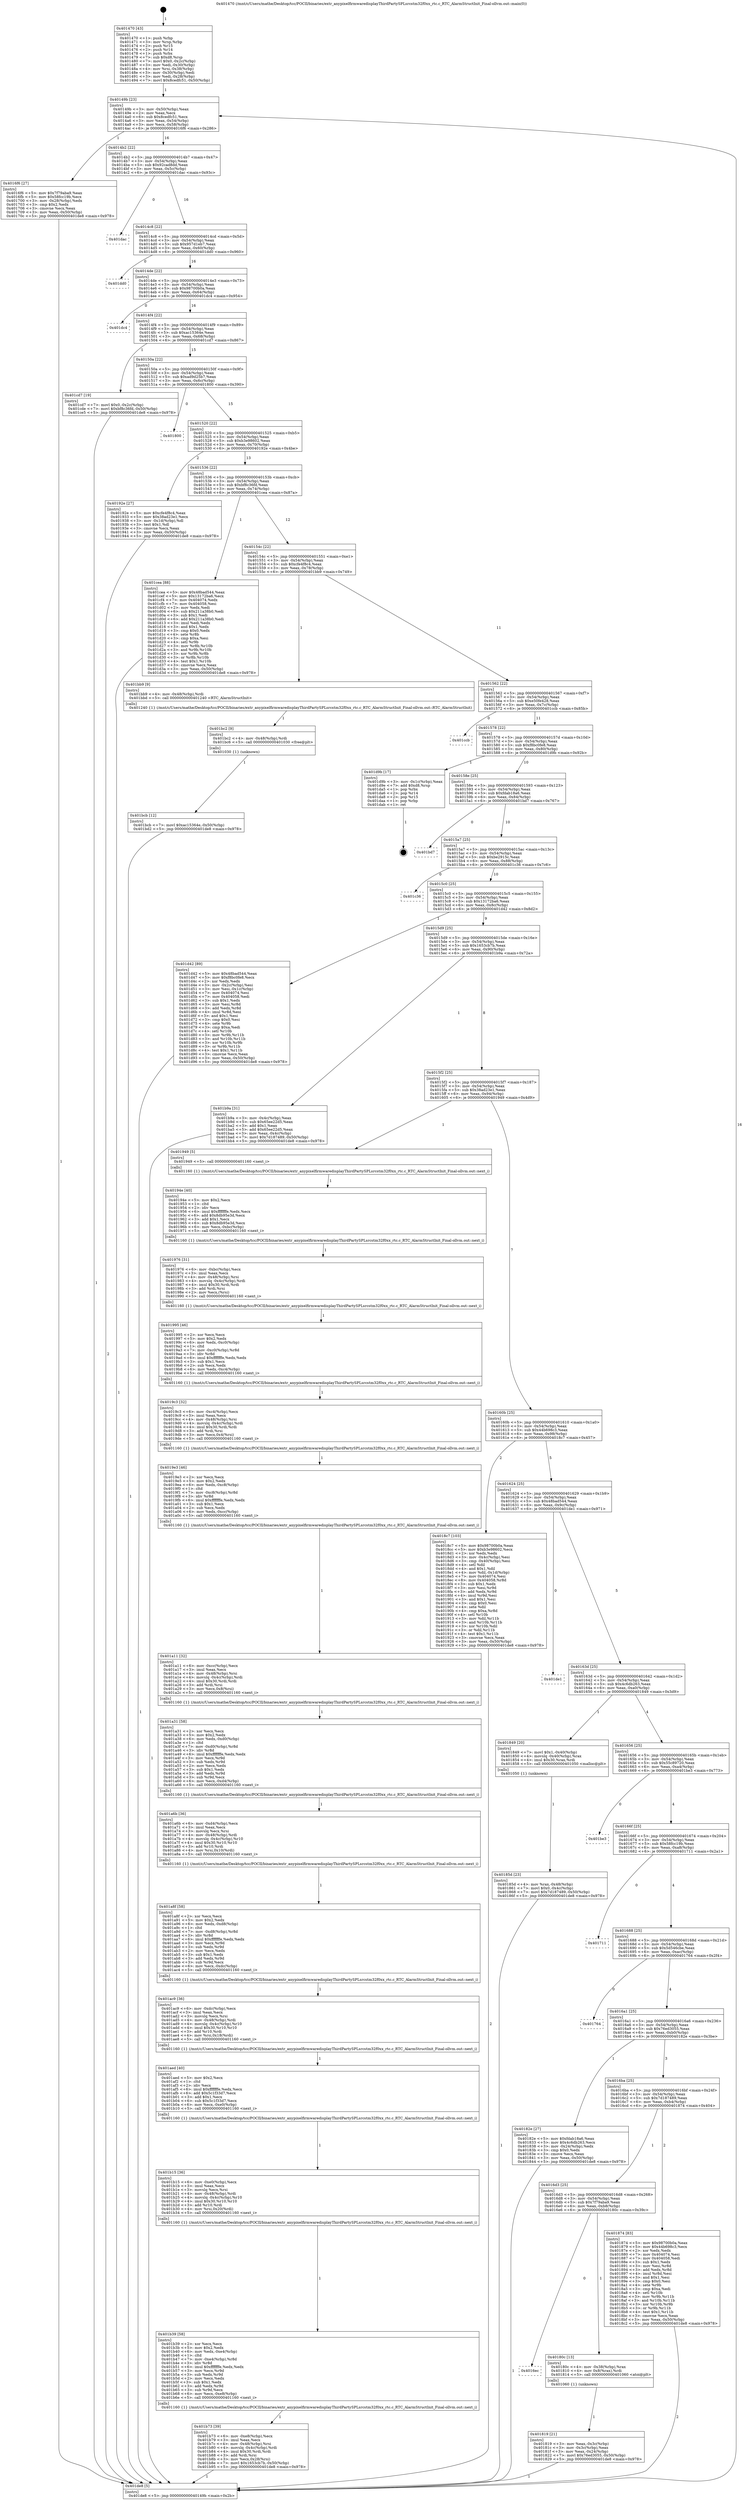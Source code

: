 digraph "0x401470" {
  label = "0x401470 (/mnt/c/Users/mathe/Desktop/tcc/POCII/binaries/extr_anypixelfirmwaredisplayThirdPartySPLsrcstm32f0xx_rtc.c_RTC_AlarmStructInit_Final-ollvm.out::main(0))"
  labelloc = "t"
  node[shape=record]

  Entry [label="",width=0.3,height=0.3,shape=circle,fillcolor=black,style=filled]
  "0x40149b" [label="{
     0x40149b [23]\l
     | [instrs]\l
     &nbsp;&nbsp;0x40149b \<+3\>: mov -0x50(%rbp),%eax\l
     &nbsp;&nbsp;0x40149e \<+2\>: mov %eax,%ecx\l
     &nbsp;&nbsp;0x4014a0 \<+6\>: sub $0x8cedfc51,%ecx\l
     &nbsp;&nbsp;0x4014a6 \<+3\>: mov %eax,-0x54(%rbp)\l
     &nbsp;&nbsp;0x4014a9 \<+3\>: mov %ecx,-0x58(%rbp)\l
     &nbsp;&nbsp;0x4014ac \<+6\>: je 00000000004016f6 \<main+0x286\>\l
  }"]
  "0x4016f6" [label="{
     0x4016f6 [27]\l
     | [instrs]\l
     &nbsp;&nbsp;0x4016f6 \<+5\>: mov $0x7f79aba9,%eax\l
     &nbsp;&nbsp;0x4016fb \<+5\>: mov $0x58fcc19b,%ecx\l
     &nbsp;&nbsp;0x401700 \<+3\>: mov -0x28(%rbp),%edx\l
     &nbsp;&nbsp;0x401703 \<+3\>: cmp $0x2,%edx\l
     &nbsp;&nbsp;0x401706 \<+3\>: cmovne %ecx,%eax\l
     &nbsp;&nbsp;0x401709 \<+3\>: mov %eax,-0x50(%rbp)\l
     &nbsp;&nbsp;0x40170c \<+5\>: jmp 0000000000401de8 \<main+0x978\>\l
  }"]
  "0x4014b2" [label="{
     0x4014b2 [22]\l
     | [instrs]\l
     &nbsp;&nbsp;0x4014b2 \<+5\>: jmp 00000000004014b7 \<main+0x47\>\l
     &nbsp;&nbsp;0x4014b7 \<+3\>: mov -0x54(%rbp),%eax\l
     &nbsp;&nbsp;0x4014ba \<+5\>: sub $0x92cad8dd,%eax\l
     &nbsp;&nbsp;0x4014bf \<+3\>: mov %eax,-0x5c(%rbp)\l
     &nbsp;&nbsp;0x4014c2 \<+6\>: je 0000000000401dac \<main+0x93c\>\l
  }"]
  "0x401de8" [label="{
     0x401de8 [5]\l
     | [instrs]\l
     &nbsp;&nbsp;0x401de8 \<+5\>: jmp 000000000040149b \<main+0x2b\>\l
  }"]
  "0x401470" [label="{
     0x401470 [43]\l
     | [instrs]\l
     &nbsp;&nbsp;0x401470 \<+1\>: push %rbp\l
     &nbsp;&nbsp;0x401471 \<+3\>: mov %rsp,%rbp\l
     &nbsp;&nbsp;0x401474 \<+2\>: push %r15\l
     &nbsp;&nbsp;0x401476 \<+2\>: push %r14\l
     &nbsp;&nbsp;0x401478 \<+1\>: push %rbx\l
     &nbsp;&nbsp;0x401479 \<+7\>: sub $0xd8,%rsp\l
     &nbsp;&nbsp;0x401480 \<+7\>: movl $0x0,-0x2c(%rbp)\l
     &nbsp;&nbsp;0x401487 \<+3\>: mov %edi,-0x30(%rbp)\l
     &nbsp;&nbsp;0x40148a \<+4\>: mov %rsi,-0x38(%rbp)\l
     &nbsp;&nbsp;0x40148e \<+3\>: mov -0x30(%rbp),%edi\l
     &nbsp;&nbsp;0x401491 \<+3\>: mov %edi,-0x28(%rbp)\l
     &nbsp;&nbsp;0x401494 \<+7\>: movl $0x8cedfc51,-0x50(%rbp)\l
  }"]
  Exit [label="",width=0.3,height=0.3,shape=circle,fillcolor=black,style=filled,peripheries=2]
  "0x401dac" [label="{
     0x401dac\l
  }", style=dashed]
  "0x4014c8" [label="{
     0x4014c8 [22]\l
     | [instrs]\l
     &nbsp;&nbsp;0x4014c8 \<+5\>: jmp 00000000004014cd \<main+0x5d\>\l
     &nbsp;&nbsp;0x4014cd \<+3\>: mov -0x54(%rbp),%eax\l
     &nbsp;&nbsp;0x4014d0 \<+5\>: sub $0x957d1eb7,%eax\l
     &nbsp;&nbsp;0x4014d5 \<+3\>: mov %eax,-0x60(%rbp)\l
     &nbsp;&nbsp;0x4014d8 \<+6\>: je 0000000000401dd0 \<main+0x960\>\l
  }"]
  "0x401bcb" [label="{
     0x401bcb [12]\l
     | [instrs]\l
     &nbsp;&nbsp;0x401bcb \<+7\>: movl $0xac15364e,-0x50(%rbp)\l
     &nbsp;&nbsp;0x401bd2 \<+5\>: jmp 0000000000401de8 \<main+0x978\>\l
  }"]
  "0x401dd0" [label="{
     0x401dd0\l
  }", style=dashed]
  "0x4014de" [label="{
     0x4014de [22]\l
     | [instrs]\l
     &nbsp;&nbsp;0x4014de \<+5\>: jmp 00000000004014e3 \<main+0x73\>\l
     &nbsp;&nbsp;0x4014e3 \<+3\>: mov -0x54(%rbp),%eax\l
     &nbsp;&nbsp;0x4014e6 \<+5\>: sub $0x98700b0a,%eax\l
     &nbsp;&nbsp;0x4014eb \<+3\>: mov %eax,-0x64(%rbp)\l
     &nbsp;&nbsp;0x4014ee \<+6\>: je 0000000000401dc4 \<main+0x954\>\l
  }"]
  "0x401bc2" [label="{
     0x401bc2 [9]\l
     | [instrs]\l
     &nbsp;&nbsp;0x401bc2 \<+4\>: mov -0x48(%rbp),%rdi\l
     &nbsp;&nbsp;0x401bc6 \<+5\>: call 0000000000401030 \<free@plt\>\l
     | [calls]\l
     &nbsp;&nbsp;0x401030 \{1\} (unknown)\l
  }"]
  "0x401dc4" [label="{
     0x401dc4\l
  }", style=dashed]
  "0x4014f4" [label="{
     0x4014f4 [22]\l
     | [instrs]\l
     &nbsp;&nbsp;0x4014f4 \<+5\>: jmp 00000000004014f9 \<main+0x89\>\l
     &nbsp;&nbsp;0x4014f9 \<+3\>: mov -0x54(%rbp),%eax\l
     &nbsp;&nbsp;0x4014fc \<+5\>: sub $0xac15364e,%eax\l
     &nbsp;&nbsp;0x401501 \<+3\>: mov %eax,-0x68(%rbp)\l
     &nbsp;&nbsp;0x401504 \<+6\>: je 0000000000401cd7 \<main+0x867\>\l
  }"]
  "0x401b73" [label="{
     0x401b73 [39]\l
     | [instrs]\l
     &nbsp;&nbsp;0x401b73 \<+6\>: mov -0xe8(%rbp),%ecx\l
     &nbsp;&nbsp;0x401b79 \<+3\>: imul %eax,%ecx\l
     &nbsp;&nbsp;0x401b7c \<+4\>: mov -0x48(%rbp),%rsi\l
     &nbsp;&nbsp;0x401b80 \<+4\>: movslq -0x4c(%rbp),%rdi\l
     &nbsp;&nbsp;0x401b84 \<+4\>: imul $0x30,%rdi,%rdi\l
     &nbsp;&nbsp;0x401b88 \<+3\>: add %rdi,%rsi\l
     &nbsp;&nbsp;0x401b8b \<+3\>: mov %ecx,0x28(%rsi)\l
     &nbsp;&nbsp;0x401b8e \<+7\>: movl $0x1653cb7b,-0x50(%rbp)\l
     &nbsp;&nbsp;0x401b95 \<+5\>: jmp 0000000000401de8 \<main+0x978\>\l
  }"]
  "0x401cd7" [label="{
     0x401cd7 [19]\l
     | [instrs]\l
     &nbsp;&nbsp;0x401cd7 \<+7\>: movl $0x0,-0x2c(%rbp)\l
     &nbsp;&nbsp;0x401cde \<+7\>: movl $0xbf8c36fd,-0x50(%rbp)\l
     &nbsp;&nbsp;0x401ce5 \<+5\>: jmp 0000000000401de8 \<main+0x978\>\l
  }"]
  "0x40150a" [label="{
     0x40150a [22]\l
     | [instrs]\l
     &nbsp;&nbsp;0x40150a \<+5\>: jmp 000000000040150f \<main+0x9f\>\l
     &nbsp;&nbsp;0x40150f \<+3\>: mov -0x54(%rbp),%eax\l
     &nbsp;&nbsp;0x401512 \<+5\>: sub $0xad9d25b7,%eax\l
     &nbsp;&nbsp;0x401517 \<+3\>: mov %eax,-0x6c(%rbp)\l
     &nbsp;&nbsp;0x40151a \<+6\>: je 0000000000401800 \<main+0x390\>\l
  }"]
  "0x401b39" [label="{
     0x401b39 [58]\l
     | [instrs]\l
     &nbsp;&nbsp;0x401b39 \<+2\>: xor %ecx,%ecx\l
     &nbsp;&nbsp;0x401b3b \<+5\>: mov $0x2,%edx\l
     &nbsp;&nbsp;0x401b40 \<+6\>: mov %edx,-0xe4(%rbp)\l
     &nbsp;&nbsp;0x401b46 \<+1\>: cltd\l
     &nbsp;&nbsp;0x401b47 \<+7\>: mov -0xe4(%rbp),%r8d\l
     &nbsp;&nbsp;0x401b4e \<+3\>: idiv %r8d\l
     &nbsp;&nbsp;0x401b51 \<+6\>: imul $0xfffffffe,%edx,%edx\l
     &nbsp;&nbsp;0x401b57 \<+3\>: mov %ecx,%r9d\l
     &nbsp;&nbsp;0x401b5a \<+3\>: sub %edx,%r9d\l
     &nbsp;&nbsp;0x401b5d \<+2\>: mov %ecx,%edx\l
     &nbsp;&nbsp;0x401b5f \<+3\>: sub $0x1,%edx\l
     &nbsp;&nbsp;0x401b62 \<+3\>: add %edx,%r9d\l
     &nbsp;&nbsp;0x401b65 \<+3\>: sub %r9d,%ecx\l
     &nbsp;&nbsp;0x401b68 \<+6\>: mov %ecx,-0xe8(%rbp)\l
     &nbsp;&nbsp;0x401b6e \<+5\>: call 0000000000401160 \<next_i\>\l
     | [calls]\l
     &nbsp;&nbsp;0x401160 \{1\} (/mnt/c/Users/mathe/Desktop/tcc/POCII/binaries/extr_anypixelfirmwaredisplayThirdPartySPLsrcstm32f0xx_rtc.c_RTC_AlarmStructInit_Final-ollvm.out::next_i)\l
  }"]
  "0x401800" [label="{
     0x401800\l
  }", style=dashed]
  "0x401520" [label="{
     0x401520 [22]\l
     | [instrs]\l
     &nbsp;&nbsp;0x401520 \<+5\>: jmp 0000000000401525 \<main+0xb5\>\l
     &nbsp;&nbsp;0x401525 \<+3\>: mov -0x54(%rbp),%eax\l
     &nbsp;&nbsp;0x401528 \<+5\>: sub $0xb3e98602,%eax\l
     &nbsp;&nbsp;0x40152d \<+3\>: mov %eax,-0x70(%rbp)\l
     &nbsp;&nbsp;0x401530 \<+6\>: je 000000000040192e \<main+0x4be\>\l
  }"]
  "0x401b15" [label="{
     0x401b15 [36]\l
     | [instrs]\l
     &nbsp;&nbsp;0x401b15 \<+6\>: mov -0xe0(%rbp),%ecx\l
     &nbsp;&nbsp;0x401b1b \<+3\>: imul %eax,%ecx\l
     &nbsp;&nbsp;0x401b1e \<+3\>: movslq %ecx,%rsi\l
     &nbsp;&nbsp;0x401b21 \<+4\>: mov -0x48(%rbp),%rdi\l
     &nbsp;&nbsp;0x401b25 \<+4\>: movslq -0x4c(%rbp),%r10\l
     &nbsp;&nbsp;0x401b29 \<+4\>: imul $0x30,%r10,%r10\l
     &nbsp;&nbsp;0x401b2d \<+3\>: add %r10,%rdi\l
     &nbsp;&nbsp;0x401b30 \<+4\>: mov %rsi,0x20(%rdi)\l
     &nbsp;&nbsp;0x401b34 \<+5\>: call 0000000000401160 \<next_i\>\l
     | [calls]\l
     &nbsp;&nbsp;0x401160 \{1\} (/mnt/c/Users/mathe/Desktop/tcc/POCII/binaries/extr_anypixelfirmwaredisplayThirdPartySPLsrcstm32f0xx_rtc.c_RTC_AlarmStructInit_Final-ollvm.out::next_i)\l
  }"]
  "0x40192e" [label="{
     0x40192e [27]\l
     | [instrs]\l
     &nbsp;&nbsp;0x40192e \<+5\>: mov $0xcfe4f8c4,%eax\l
     &nbsp;&nbsp;0x401933 \<+5\>: mov $0x38ad23e1,%ecx\l
     &nbsp;&nbsp;0x401938 \<+3\>: mov -0x1d(%rbp),%dl\l
     &nbsp;&nbsp;0x40193b \<+3\>: test $0x1,%dl\l
     &nbsp;&nbsp;0x40193e \<+3\>: cmovne %ecx,%eax\l
     &nbsp;&nbsp;0x401941 \<+3\>: mov %eax,-0x50(%rbp)\l
     &nbsp;&nbsp;0x401944 \<+5\>: jmp 0000000000401de8 \<main+0x978\>\l
  }"]
  "0x401536" [label="{
     0x401536 [22]\l
     | [instrs]\l
     &nbsp;&nbsp;0x401536 \<+5\>: jmp 000000000040153b \<main+0xcb\>\l
     &nbsp;&nbsp;0x40153b \<+3\>: mov -0x54(%rbp),%eax\l
     &nbsp;&nbsp;0x40153e \<+5\>: sub $0xbf8c36fd,%eax\l
     &nbsp;&nbsp;0x401543 \<+3\>: mov %eax,-0x74(%rbp)\l
     &nbsp;&nbsp;0x401546 \<+6\>: je 0000000000401cea \<main+0x87a\>\l
  }"]
  "0x401aed" [label="{
     0x401aed [40]\l
     | [instrs]\l
     &nbsp;&nbsp;0x401aed \<+5\>: mov $0x2,%ecx\l
     &nbsp;&nbsp;0x401af2 \<+1\>: cltd\l
     &nbsp;&nbsp;0x401af3 \<+2\>: idiv %ecx\l
     &nbsp;&nbsp;0x401af5 \<+6\>: imul $0xfffffffe,%edx,%ecx\l
     &nbsp;&nbsp;0x401afb \<+6\>: add $0x5c1f33d7,%ecx\l
     &nbsp;&nbsp;0x401b01 \<+3\>: add $0x1,%ecx\l
     &nbsp;&nbsp;0x401b04 \<+6\>: sub $0x5c1f33d7,%ecx\l
     &nbsp;&nbsp;0x401b0a \<+6\>: mov %ecx,-0xe0(%rbp)\l
     &nbsp;&nbsp;0x401b10 \<+5\>: call 0000000000401160 \<next_i\>\l
     | [calls]\l
     &nbsp;&nbsp;0x401160 \{1\} (/mnt/c/Users/mathe/Desktop/tcc/POCII/binaries/extr_anypixelfirmwaredisplayThirdPartySPLsrcstm32f0xx_rtc.c_RTC_AlarmStructInit_Final-ollvm.out::next_i)\l
  }"]
  "0x401cea" [label="{
     0x401cea [88]\l
     | [instrs]\l
     &nbsp;&nbsp;0x401cea \<+5\>: mov $0x48bad544,%eax\l
     &nbsp;&nbsp;0x401cef \<+5\>: mov $0x13172ba6,%ecx\l
     &nbsp;&nbsp;0x401cf4 \<+7\>: mov 0x404074,%edx\l
     &nbsp;&nbsp;0x401cfb \<+7\>: mov 0x404058,%esi\l
     &nbsp;&nbsp;0x401d02 \<+2\>: mov %edx,%edi\l
     &nbsp;&nbsp;0x401d04 \<+6\>: sub $0x211a38b0,%edi\l
     &nbsp;&nbsp;0x401d0a \<+3\>: sub $0x1,%edi\l
     &nbsp;&nbsp;0x401d0d \<+6\>: add $0x211a38b0,%edi\l
     &nbsp;&nbsp;0x401d13 \<+3\>: imul %edi,%edx\l
     &nbsp;&nbsp;0x401d16 \<+3\>: and $0x1,%edx\l
     &nbsp;&nbsp;0x401d19 \<+3\>: cmp $0x0,%edx\l
     &nbsp;&nbsp;0x401d1c \<+4\>: sete %r8b\l
     &nbsp;&nbsp;0x401d20 \<+3\>: cmp $0xa,%esi\l
     &nbsp;&nbsp;0x401d23 \<+4\>: setl %r9b\l
     &nbsp;&nbsp;0x401d27 \<+3\>: mov %r8b,%r10b\l
     &nbsp;&nbsp;0x401d2a \<+3\>: and %r9b,%r10b\l
     &nbsp;&nbsp;0x401d2d \<+3\>: xor %r9b,%r8b\l
     &nbsp;&nbsp;0x401d30 \<+3\>: or %r8b,%r10b\l
     &nbsp;&nbsp;0x401d33 \<+4\>: test $0x1,%r10b\l
     &nbsp;&nbsp;0x401d37 \<+3\>: cmovne %ecx,%eax\l
     &nbsp;&nbsp;0x401d3a \<+3\>: mov %eax,-0x50(%rbp)\l
     &nbsp;&nbsp;0x401d3d \<+5\>: jmp 0000000000401de8 \<main+0x978\>\l
  }"]
  "0x40154c" [label="{
     0x40154c [22]\l
     | [instrs]\l
     &nbsp;&nbsp;0x40154c \<+5\>: jmp 0000000000401551 \<main+0xe1\>\l
     &nbsp;&nbsp;0x401551 \<+3\>: mov -0x54(%rbp),%eax\l
     &nbsp;&nbsp;0x401554 \<+5\>: sub $0xcfe4f8c4,%eax\l
     &nbsp;&nbsp;0x401559 \<+3\>: mov %eax,-0x78(%rbp)\l
     &nbsp;&nbsp;0x40155c \<+6\>: je 0000000000401bb9 \<main+0x749\>\l
  }"]
  "0x401ac9" [label="{
     0x401ac9 [36]\l
     | [instrs]\l
     &nbsp;&nbsp;0x401ac9 \<+6\>: mov -0xdc(%rbp),%ecx\l
     &nbsp;&nbsp;0x401acf \<+3\>: imul %eax,%ecx\l
     &nbsp;&nbsp;0x401ad2 \<+3\>: movslq %ecx,%rsi\l
     &nbsp;&nbsp;0x401ad5 \<+4\>: mov -0x48(%rbp),%rdi\l
     &nbsp;&nbsp;0x401ad9 \<+4\>: movslq -0x4c(%rbp),%r10\l
     &nbsp;&nbsp;0x401add \<+4\>: imul $0x30,%r10,%r10\l
     &nbsp;&nbsp;0x401ae1 \<+3\>: add %r10,%rdi\l
     &nbsp;&nbsp;0x401ae4 \<+4\>: mov %rsi,0x18(%rdi)\l
     &nbsp;&nbsp;0x401ae8 \<+5\>: call 0000000000401160 \<next_i\>\l
     | [calls]\l
     &nbsp;&nbsp;0x401160 \{1\} (/mnt/c/Users/mathe/Desktop/tcc/POCII/binaries/extr_anypixelfirmwaredisplayThirdPartySPLsrcstm32f0xx_rtc.c_RTC_AlarmStructInit_Final-ollvm.out::next_i)\l
  }"]
  "0x401bb9" [label="{
     0x401bb9 [9]\l
     | [instrs]\l
     &nbsp;&nbsp;0x401bb9 \<+4\>: mov -0x48(%rbp),%rdi\l
     &nbsp;&nbsp;0x401bbd \<+5\>: call 0000000000401240 \<RTC_AlarmStructInit\>\l
     | [calls]\l
     &nbsp;&nbsp;0x401240 \{1\} (/mnt/c/Users/mathe/Desktop/tcc/POCII/binaries/extr_anypixelfirmwaredisplayThirdPartySPLsrcstm32f0xx_rtc.c_RTC_AlarmStructInit_Final-ollvm.out::RTC_AlarmStructInit)\l
  }"]
  "0x401562" [label="{
     0x401562 [22]\l
     | [instrs]\l
     &nbsp;&nbsp;0x401562 \<+5\>: jmp 0000000000401567 \<main+0xf7\>\l
     &nbsp;&nbsp;0x401567 \<+3\>: mov -0x54(%rbp),%eax\l
     &nbsp;&nbsp;0x40156a \<+5\>: sub $0xe50fe428,%eax\l
     &nbsp;&nbsp;0x40156f \<+3\>: mov %eax,-0x7c(%rbp)\l
     &nbsp;&nbsp;0x401572 \<+6\>: je 0000000000401ccb \<main+0x85b\>\l
  }"]
  "0x401a8f" [label="{
     0x401a8f [58]\l
     | [instrs]\l
     &nbsp;&nbsp;0x401a8f \<+2\>: xor %ecx,%ecx\l
     &nbsp;&nbsp;0x401a91 \<+5\>: mov $0x2,%edx\l
     &nbsp;&nbsp;0x401a96 \<+6\>: mov %edx,-0xd8(%rbp)\l
     &nbsp;&nbsp;0x401a9c \<+1\>: cltd\l
     &nbsp;&nbsp;0x401a9d \<+7\>: mov -0xd8(%rbp),%r8d\l
     &nbsp;&nbsp;0x401aa4 \<+3\>: idiv %r8d\l
     &nbsp;&nbsp;0x401aa7 \<+6\>: imul $0xfffffffe,%edx,%edx\l
     &nbsp;&nbsp;0x401aad \<+3\>: mov %ecx,%r9d\l
     &nbsp;&nbsp;0x401ab0 \<+3\>: sub %edx,%r9d\l
     &nbsp;&nbsp;0x401ab3 \<+2\>: mov %ecx,%edx\l
     &nbsp;&nbsp;0x401ab5 \<+3\>: sub $0x1,%edx\l
     &nbsp;&nbsp;0x401ab8 \<+3\>: add %edx,%r9d\l
     &nbsp;&nbsp;0x401abb \<+3\>: sub %r9d,%ecx\l
     &nbsp;&nbsp;0x401abe \<+6\>: mov %ecx,-0xdc(%rbp)\l
     &nbsp;&nbsp;0x401ac4 \<+5\>: call 0000000000401160 \<next_i\>\l
     | [calls]\l
     &nbsp;&nbsp;0x401160 \{1\} (/mnt/c/Users/mathe/Desktop/tcc/POCII/binaries/extr_anypixelfirmwaredisplayThirdPartySPLsrcstm32f0xx_rtc.c_RTC_AlarmStructInit_Final-ollvm.out::next_i)\l
  }"]
  "0x401ccb" [label="{
     0x401ccb\l
  }", style=dashed]
  "0x401578" [label="{
     0x401578 [22]\l
     | [instrs]\l
     &nbsp;&nbsp;0x401578 \<+5\>: jmp 000000000040157d \<main+0x10d\>\l
     &nbsp;&nbsp;0x40157d \<+3\>: mov -0x54(%rbp),%eax\l
     &nbsp;&nbsp;0x401580 \<+5\>: sub $0xf8bc0fe8,%eax\l
     &nbsp;&nbsp;0x401585 \<+3\>: mov %eax,-0x80(%rbp)\l
     &nbsp;&nbsp;0x401588 \<+6\>: je 0000000000401d9b \<main+0x92b\>\l
  }"]
  "0x401a6b" [label="{
     0x401a6b [36]\l
     | [instrs]\l
     &nbsp;&nbsp;0x401a6b \<+6\>: mov -0xd4(%rbp),%ecx\l
     &nbsp;&nbsp;0x401a71 \<+3\>: imul %eax,%ecx\l
     &nbsp;&nbsp;0x401a74 \<+3\>: movslq %ecx,%rsi\l
     &nbsp;&nbsp;0x401a77 \<+4\>: mov -0x48(%rbp),%rdi\l
     &nbsp;&nbsp;0x401a7b \<+4\>: movslq -0x4c(%rbp),%r10\l
     &nbsp;&nbsp;0x401a7f \<+4\>: imul $0x30,%r10,%r10\l
     &nbsp;&nbsp;0x401a83 \<+3\>: add %r10,%rdi\l
     &nbsp;&nbsp;0x401a86 \<+4\>: mov %rsi,0x10(%rdi)\l
     &nbsp;&nbsp;0x401a8a \<+5\>: call 0000000000401160 \<next_i\>\l
     | [calls]\l
     &nbsp;&nbsp;0x401160 \{1\} (/mnt/c/Users/mathe/Desktop/tcc/POCII/binaries/extr_anypixelfirmwaredisplayThirdPartySPLsrcstm32f0xx_rtc.c_RTC_AlarmStructInit_Final-ollvm.out::next_i)\l
  }"]
  "0x401d9b" [label="{
     0x401d9b [17]\l
     | [instrs]\l
     &nbsp;&nbsp;0x401d9b \<+3\>: mov -0x1c(%rbp),%eax\l
     &nbsp;&nbsp;0x401d9e \<+7\>: add $0xd8,%rsp\l
     &nbsp;&nbsp;0x401da5 \<+1\>: pop %rbx\l
     &nbsp;&nbsp;0x401da6 \<+2\>: pop %r14\l
     &nbsp;&nbsp;0x401da8 \<+2\>: pop %r15\l
     &nbsp;&nbsp;0x401daa \<+1\>: pop %rbp\l
     &nbsp;&nbsp;0x401dab \<+1\>: ret\l
  }"]
  "0x40158e" [label="{
     0x40158e [25]\l
     | [instrs]\l
     &nbsp;&nbsp;0x40158e \<+5\>: jmp 0000000000401593 \<main+0x123\>\l
     &nbsp;&nbsp;0x401593 \<+3\>: mov -0x54(%rbp),%eax\l
     &nbsp;&nbsp;0x401596 \<+5\>: sub $0xfdab18a6,%eax\l
     &nbsp;&nbsp;0x40159b \<+6\>: mov %eax,-0x84(%rbp)\l
     &nbsp;&nbsp;0x4015a1 \<+6\>: je 0000000000401bd7 \<main+0x767\>\l
  }"]
  "0x401a31" [label="{
     0x401a31 [58]\l
     | [instrs]\l
     &nbsp;&nbsp;0x401a31 \<+2\>: xor %ecx,%ecx\l
     &nbsp;&nbsp;0x401a33 \<+5\>: mov $0x2,%edx\l
     &nbsp;&nbsp;0x401a38 \<+6\>: mov %edx,-0xd0(%rbp)\l
     &nbsp;&nbsp;0x401a3e \<+1\>: cltd\l
     &nbsp;&nbsp;0x401a3f \<+7\>: mov -0xd0(%rbp),%r8d\l
     &nbsp;&nbsp;0x401a46 \<+3\>: idiv %r8d\l
     &nbsp;&nbsp;0x401a49 \<+6\>: imul $0xfffffffe,%edx,%edx\l
     &nbsp;&nbsp;0x401a4f \<+3\>: mov %ecx,%r9d\l
     &nbsp;&nbsp;0x401a52 \<+3\>: sub %edx,%r9d\l
     &nbsp;&nbsp;0x401a55 \<+2\>: mov %ecx,%edx\l
     &nbsp;&nbsp;0x401a57 \<+3\>: sub $0x1,%edx\l
     &nbsp;&nbsp;0x401a5a \<+3\>: add %edx,%r9d\l
     &nbsp;&nbsp;0x401a5d \<+3\>: sub %r9d,%ecx\l
     &nbsp;&nbsp;0x401a60 \<+6\>: mov %ecx,-0xd4(%rbp)\l
     &nbsp;&nbsp;0x401a66 \<+5\>: call 0000000000401160 \<next_i\>\l
     | [calls]\l
     &nbsp;&nbsp;0x401160 \{1\} (/mnt/c/Users/mathe/Desktop/tcc/POCII/binaries/extr_anypixelfirmwaredisplayThirdPartySPLsrcstm32f0xx_rtc.c_RTC_AlarmStructInit_Final-ollvm.out::next_i)\l
  }"]
  "0x401bd7" [label="{
     0x401bd7\l
  }", style=dashed]
  "0x4015a7" [label="{
     0x4015a7 [25]\l
     | [instrs]\l
     &nbsp;&nbsp;0x4015a7 \<+5\>: jmp 00000000004015ac \<main+0x13c\>\l
     &nbsp;&nbsp;0x4015ac \<+3\>: mov -0x54(%rbp),%eax\l
     &nbsp;&nbsp;0x4015af \<+5\>: sub $0xbe2915c,%eax\l
     &nbsp;&nbsp;0x4015b4 \<+6\>: mov %eax,-0x88(%rbp)\l
     &nbsp;&nbsp;0x4015ba \<+6\>: je 0000000000401c36 \<main+0x7c6\>\l
  }"]
  "0x401a11" [label="{
     0x401a11 [32]\l
     | [instrs]\l
     &nbsp;&nbsp;0x401a11 \<+6\>: mov -0xcc(%rbp),%ecx\l
     &nbsp;&nbsp;0x401a17 \<+3\>: imul %eax,%ecx\l
     &nbsp;&nbsp;0x401a1a \<+4\>: mov -0x48(%rbp),%rsi\l
     &nbsp;&nbsp;0x401a1e \<+4\>: movslq -0x4c(%rbp),%rdi\l
     &nbsp;&nbsp;0x401a22 \<+4\>: imul $0x30,%rdi,%rdi\l
     &nbsp;&nbsp;0x401a26 \<+3\>: add %rdi,%rsi\l
     &nbsp;&nbsp;0x401a29 \<+3\>: mov %ecx,0x8(%rsi)\l
     &nbsp;&nbsp;0x401a2c \<+5\>: call 0000000000401160 \<next_i\>\l
     | [calls]\l
     &nbsp;&nbsp;0x401160 \{1\} (/mnt/c/Users/mathe/Desktop/tcc/POCII/binaries/extr_anypixelfirmwaredisplayThirdPartySPLsrcstm32f0xx_rtc.c_RTC_AlarmStructInit_Final-ollvm.out::next_i)\l
  }"]
  "0x401c36" [label="{
     0x401c36\l
  }", style=dashed]
  "0x4015c0" [label="{
     0x4015c0 [25]\l
     | [instrs]\l
     &nbsp;&nbsp;0x4015c0 \<+5\>: jmp 00000000004015c5 \<main+0x155\>\l
     &nbsp;&nbsp;0x4015c5 \<+3\>: mov -0x54(%rbp),%eax\l
     &nbsp;&nbsp;0x4015c8 \<+5\>: sub $0x13172ba6,%eax\l
     &nbsp;&nbsp;0x4015cd \<+6\>: mov %eax,-0x8c(%rbp)\l
     &nbsp;&nbsp;0x4015d3 \<+6\>: je 0000000000401d42 \<main+0x8d2\>\l
  }"]
  "0x4019e3" [label="{
     0x4019e3 [46]\l
     | [instrs]\l
     &nbsp;&nbsp;0x4019e3 \<+2\>: xor %ecx,%ecx\l
     &nbsp;&nbsp;0x4019e5 \<+5\>: mov $0x2,%edx\l
     &nbsp;&nbsp;0x4019ea \<+6\>: mov %edx,-0xc8(%rbp)\l
     &nbsp;&nbsp;0x4019f0 \<+1\>: cltd\l
     &nbsp;&nbsp;0x4019f1 \<+7\>: mov -0xc8(%rbp),%r8d\l
     &nbsp;&nbsp;0x4019f8 \<+3\>: idiv %r8d\l
     &nbsp;&nbsp;0x4019fb \<+6\>: imul $0xfffffffe,%edx,%edx\l
     &nbsp;&nbsp;0x401a01 \<+3\>: sub $0x1,%ecx\l
     &nbsp;&nbsp;0x401a04 \<+2\>: sub %ecx,%edx\l
     &nbsp;&nbsp;0x401a06 \<+6\>: mov %edx,-0xcc(%rbp)\l
     &nbsp;&nbsp;0x401a0c \<+5\>: call 0000000000401160 \<next_i\>\l
     | [calls]\l
     &nbsp;&nbsp;0x401160 \{1\} (/mnt/c/Users/mathe/Desktop/tcc/POCII/binaries/extr_anypixelfirmwaredisplayThirdPartySPLsrcstm32f0xx_rtc.c_RTC_AlarmStructInit_Final-ollvm.out::next_i)\l
  }"]
  "0x401d42" [label="{
     0x401d42 [89]\l
     | [instrs]\l
     &nbsp;&nbsp;0x401d42 \<+5\>: mov $0x48bad544,%eax\l
     &nbsp;&nbsp;0x401d47 \<+5\>: mov $0xf8bc0fe8,%ecx\l
     &nbsp;&nbsp;0x401d4c \<+2\>: xor %edx,%edx\l
     &nbsp;&nbsp;0x401d4e \<+3\>: mov -0x2c(%rbp),%esi\l
     &nbsp;&nbsp;0x401d51 \<+3\>: mov %esi,-0x1c(%rbp)\l
     &nbsp;&nbsp;0x401d54 \<+7\>: mov 0x404074,%esi\l
     &nbsp;&nbsp;0x401d5b \<+7\>: mov 0x404058,%edi\l
     &nbsp;&nbsp;0x401d62 \<+3\>: sub $0x1,%edx\l
     &nbsp;&nbsp;0x401d65 \<+3\>: mov %esi,%r8d\l
     &nbsp;&nbsp;0x401d68 \<+3\>: add %edx,%r8d\l
     &nbsp;&nbsp;0x401d6b \<+4\>: imul %r8d,%esi\l
     &nbsp;&nbsp;0x401d6f \<+3\>: and $0x1,%esi\l
     &nbsp;&nbsp;0x401d72 \<+3\>: cmp $0x0,%esi\l
     &nbsp;&nbsp;0x401d75 \<+4\>: sete %r9b\l
     &nbsp;&nbsp;0x401d79 \<+3\>: cmp $0xa,%edi\l
     &nbsp;&nbsp;0x401d7c \<+4\>: setl %r10b\l
     &nbsp;&nbsp;0x401d80 \<+3\>: mov %r9b,%r11b\l
     &nbsp;&nbsp;0x401d83 \<+3\>: and %r10b,%r11b\l
     &nbsp;&nbsp;0x401d86 \<+3\>: xor %r10b,%r9b\l
     &nbsp;&nbsp;0x401d89 \<+3\>: or %r9b,%r11b\l
     &nbsp;&nbsp;0x401d8c \<+4\>: test $0x1,%r11b\l
     &nbsp;&nbsp;0x401d90 \<+3\>: cmovne %ecx,%eax\l
     &nbsp;&nbsp;0x401d93 \<+3\>: mov %eax,-0x50(%rbp)\l
     &nbsp;&nbsp;0x401d96 \<+5\>: jmp 0000000000401de8 \<main+0x978\>\l
  }"]
  "0x4015d9" [label="{
     0x4015d9 [25]\l
     | [instrs]\l
     &nbsp;&nbsp;0x4015d9 \<+5\>: jmp 00000000004015de \<main+0x16e\>\l
     &nbsp;&nbsp;0x4015de \<+3\>: mov -0x54(%rbp),%eax\l
     &nbsp;&nbsp;0x4015e1 \<+5\>: sub $0x1653cb7b,%eax\l
     &nbsp;&nbsp;0x4015e6 \<+6\>: mov %eax,-0x90(%rbp)\l
     &nbsp;&nbsp;0x4015ec \<+6\>: je 0000000000401b9a \<main+0x72a\>\l
  }"]
  "0x4019c3" [label="{
     0x4019c3 [32]\l
     | [instrs]\l
     &nbsp;&nbsp;0x4019c3 \<+6\>: mov -0xc4(%rbp),%ecx\l
     &nbsp;&nbsp;0x4019c9 \<+3\>: imul %eax,%ecx\l
     &nbsp;&nbsp;0x4019cc \<+4\>: mov -0x48(%rbp),%rsi\l
     &nbsp;&nbsp;0x4019d0 \<+4\>: movslq -0x4c(%rbp),%rdi\l
     &nbsp;&nbsp;0x4019d4 \<+4\>: imul $0x30,%rdi,%rdi\l
     &nbsp;&nbsp;0x4019d8 \<+3\>: add %rdi,%rsi\l
     &nbsp;&nbsp;0x4019db \<+3\>: mov %ecx,0x4(%rsi)\l
     &nbsp;&nbsp;0x4019de \<+5\>: call 0000000000401160 \<next_i\>\l
     | [calls]\l
     &nbsp;&nbsp;0x401160 \{1\} (/mnt/c/Users/mathe/Desktop/tcc/POCII/binaries/extr_anypixelfirmwaredisplayThirdPartySPLsrcstm32f0xx_rtc.c_RTC_AlarmStructInit_Final-ollvm.out::next_i)\l
  }"]
  "0x401b9a" [label="{
     0x401b9a [31]\l
     | [instrs]\l
     &nbsp;&nbsp;0x401b9a \<+3\>: mov -0x4c(%rbp),%eax\l
     &nbsp;&nbsp;0x401b9d \<+5\>: sub $0x65ee22d5,%eax\l
     &nbsp;&nbsp;0x401ba2 \<+3\>: add $0x1,%eax\l
     &nbsp;&nbsp;0x401ba5 \<+5\>: add $0x65ee22d5,%eax\l
     &nbsp;&nbsp;0x401baa \<+3\>: mov %eax,-0x4c(%rbp)\l
     &nbsp;&nbsp;0x401bad \<+7\>: movl $0x7d187489,-0x50(%rbp)\l
     &nbsp;&nbsp;0x401bb4 \<+5\>: jmp 0000000000401de8 \<main+0x978\>\l
  }"]
  "0x4015f2" [label="{
     0x4015f2 [25]\l
     | [instrs]\l
     &nbsp;&nbsp;0x4015f2 \<+5\>: jmp 00000000004015f7 \<main+0x187\>\l
     &nbsp;&nbsp;0x4015f7 \<+3\>: mov -0x54(%rbp),%eax\l
     &nbsp;&nbsp;0x4015fa \<+5\>: sub $0x38ad23e1,%eax\l
     &nbsp;&nbsp;0x4015ff \<+6\>: mov %eax,-0x94(%rbp)\l
     &nbsp;&nbsp;0x401605 \<+6\>: je 0000000000401949 \<main+0x4d9\>\l
  }"]
  "0x401995" [label="{
     0x401995 [46]\l
     | [instrs]\l
     &nbsp;&nbsp;0x401995 \<+2\>: xor %ecx,%ecx\l
     &nbsp;&nbsp;0x401997 \<+5\>: mov $0x2,%edx\l
     &nbsp;&nbsp;0x40199c \<+6\>: mov %edx,-0xc0(%rbp)\l
     &nbsp;&nbsp;0x4019a2 \<+1\>: cltd\l
     &nbsp;&nbsp;0x4019a3 \<+7\>: mov -0xc0(%rbp),%r8d\l
     &nbsp;&nbsp;0x4019aa \<+3\>: idiv %r8d\l
     &nbsp;&nbsp;0x4019ad \<+6\>: imul $0xfffffffe,%edx,%edx\l
     &nbsp;&nbsp;0x4019b3 \<+3\>: sub $0x1,%ecx\l
     &nbsp;&nbsp;0x4019b6 \<+2\>: sub %ecx,%edx\l
     &nbsp;&nbsp;0x4019b8 \<+6\>: mov %edx,-0xc4(%rbp)\l
     &nbsp;&nbsp;0x4019be \<+5\>: call 0000000000401160 \<next_i\>\l
     | [calls]\l
     &nbsp;&nbsp;0x401160 \{1\} (/mnt/c/Users/mathe/Desktop/tcc/POCII/binaries/extr_anypixelfirmwaredisplayThirdPartySPLsrcstm32f0xx_rtc.c_RTC_AlarmStructInit_Final-ollvm.out::next_i)\l
  }"]
  "0x401949" [label="{
     0x401949 [5]\l
     | [instrs]\l
     &nbsp;&nbsp;0x401949 \<+5\>: call 0000000000401160 \<next_i\>\l
     | [calls]\l
     &nbsp;&nbsp;0x401160 \{1\} (/mnt/c/Users/mathe/Desktop/tcc/POCII/binaries/extr_anypixelfirmwaredisplayThirdPartySPLsrcstm32f0xx_rtc.c_RTC_AlarmStructInit_Final-ollvm.out::next_i)\l
  }"]
  "0x40160b" [label="{
     0x40160b [25]\l
     | [instrs]\l
     &nbsp;&nbsp;0x40160b \<+5\>: jmp 0000000000401610 \<main+0x1a0\>\l
     &nbsp;&nbsp;0x401610 \<+3\>: mov -0x54(%rbp),%eax\l
     &nbsp;&nbsp;0x401613 \<+5\>: sub $0x44b698c3,%eax\l
     &nbsp;&nbsp;0x401618 \<+6\>: mov %eax,-0x98(%rbp)\l
     &nbsp;&nbsp;0x40161e \<+6\>: je 00000000004018c7 \<main+0x457\>\l
  }"]
  "0x401976" [label="{
     0x401976 [31]\l
     | [instrs]\l
     &nbsp;&nbsp;0x401976 \<+6\>: mov -0xbc(%rbp),%ecx\l
     &nbsp;&nbsp;0x40197c \<+3\>: imul %eax,%ecx\l
     &nbsp;&nbsp;0x40197f \<+4\>: mov -0x48(%rbp),%rsi\l
     &nbsp;&nbsp;0x401983 \<+4\>: movslq -0x4c(%rbp),%rdi\l
     &nbsp;&nbsp;0x401987 \<+4\>: imul $0x30,%rdi,%rdi\l
     &nbsp;&nbsp;0x40198b \<+3\>: add %rdi,%rsi\l
     &nbsp;&nbsp;0x40198e \<+2\>: mov %ecx,(%rsi)\l
     &nbsp;&nbsp;0x401990 \<+5\>: call 0000000000401160 \<next_i\>\l
     | [calls]\l
     &nbsp;&nbsp;0x401160 \{1\} (/mnt/c/Users/mathe/Desktop/tcc/POCII/binaries/extr_anypixelfirmwaredisplayThirdPartySPLsrcstm32f0xx_rtc.c_RTC_AlarmStructInit_Final-ollvm.out::next_i)\l
  }"]
  "0x4018c7" [label="{
     0x4018c7 [103]\l
     | [instrs]\l
     &nbsp;&nbsp;0x4018c7 \<+5\>: mov $0x98700b0a,%eax\l
     &nbsp;&nbsp;0x4018cc \<+5\>: mov $0xb3e98602,%ecx\l
     &nbsp;&nbsp;0x4018d1 \<+2\>: xor %edx,%edx\l
     &nbsp;&nbsp;0x4018d3 \<+3\>: mov -0x4c(%rbp),%esi\l
     &nbsp;&nbsp;0x4018d6 \<+3\>: cmp -0x40(%rbp),%esi\l
     &nbsp;&nbsp;0x4018d9 \<+4\>: setl %dil\l
     &nbsp;&nbsp;0x4018dd \<+4\>: and $0x1,%dil\l
     &nbsp;&nbsp;0x4018e1 \<+4\>: mov %dil,-0x1d(%rbp)\l
     &nbsp;&nbsp;0x4018e5 \<+7\>: mov 0x404074,%esi\l
     &nbsp;&nbsp;0x4018ec \<+8\>: mov 0x404058,%r8d\l
     &nbsp;&nbsp;0x4018f4 \<+3\>: sub $0x1,%edx\l
     &nbsp;&nbsp;0x4018f7 \<+3\>: mov %esi,%r9d\l
     &nbsp;&nbsp;0x4018fa \<+3\>: add %edx,%r9d\l
     &nbsp;&nbsp;0x4018fd \<+4\>: imul %r9d,%esi\l
     &nbsp;&nbsp;0x401901 \<+3\>: and $0x1,%esi\l
     &nbsp;&nbsp;0x401904 \<+3\>: cmp $0x0,%esi\l
     &nbsp;&nbsp;0x401907 \<+4\>: sete %dil\l
     &nbsp;&nbsp;0x40190b \<+4\>: cmp $0xa,%r8d\l
     &nbsp;&nbsp;0x40190f \<+4\>: setl %r10b\l
     &nbsp;&nbsp;0x401913 \<+3\>: mov %dil,%r11b\l
     &nbsp;&nbsp;0x401916 \<+3\>: and %r10b,%r11b\l
     &nbsp;&nbsp;0x401919 \<+3\>: xor %r10b,%dil\l
     &nbsp;&nbsp;0x40191c \<+3\>: or %dil,%r11b\l
     &nbsp;&nbsp;0x40191f \<+4\>: test $0x1,%r11b\l
     &nbsp;&nbsp;0x401923 \<+3\>: cmovne %ecx,%eax\l
     &nbsp;&nbsp;0x401926 \<+3\>: mov %eax,-0x50(%rbp)\l
     &nbsp;&nbsp;0x401929 \<+5\>: jmp 0000000000401de8 \<main+0x978\>\l
  }"]
  "0x401624" [label="{
     0x401624 [25]\l
     | [instrs]\l
     &nbsp;&nbsp;0x401624 \<+5\>: jmp 0000000000401629 \<main+0x1b9\>\l
     &nbsp;&nbsp;0x401629 \<+3\>: mov -0x54(%rbp),%eax\l
     &nbsp;&nbsp;0x40162c \<+5\>: sub $0x48bad544,%eax\l
     &nbsp;&nbsp;0x401631 \<+6\>: mov %eax,-0x9c(%rbp)\l
     &nbsp;&nbsp;0x401637 \<+6\>: je 0000000000401de1 \<main+0x971\>\l
  }"]
  "0x40194e" [label="{
     0x40194e [40]\l
     | [instrs]\l
     &nbsp;&nbsp;0x40194e \<+5\>: mov $0x2,%ecx\l
     &nbsp;&nbsp;0x401953 \<+1\>: cltd\l
     &nbsp;&nbsp;0x401954 \<+2\>: idiv %ecx\l
     &nbsp;&nbsp;0x401956 \<+6\>: imul $0xfffffffe,%edx,%ecx\l
     &nbsp;&nbsp;0x40195c \<+6\>: add $0x8db95e3d,%ecx\l
     &nbsp;&nbsp;0x401962 \<+3\>: add $0x1,%ecx\l
     &nbsp;&nbsp;0x401965 \<+6\>: sub $0x8db95e3d,%ecx\l
     &nbsp;&nbsp;0x40196b \<+6\>: mov %ecx,-0xbc(%rbp)\l
     &nbsp;&nbsp;0x401971 \<+5\>: call 0000000000401160 \<next_i\>\l
     | [calls]\l
     &nbsp;&nbsp;0x401160 \{1\} (/mnt/c/Users/mathe/Desktop/tcc/POCII/binaries/extr_anypixelfirmwaredisplayThirdPartySPLsrcstm32f0xx_rtc.c_RTC_AlarmStructInit_Final-ollvm.out::next_i)\l
  }"]
  "0x401de1" [label="{
     0x401de1\l
  }", style=dashed]
  "0x40163d" [label="{
     0x40163d [25]\l
     | [instrs]\l
     &nbsp;&nbsp;0x40163d \<+5\>: jmp 0000000000401642 \<main+0x1d2\>\l
     &nbsp;&nbsp;0x401642 \<+3\>: mov -0x54(%rbp),%eax\l
     &nbsp;&nbsp;0x401645 \<+5\>: sub $0x4c6db263,%eax\l
     &nbsp;&nbsp;0x40164a \<+6\>: mov %eax,-0xa0(%rbp)\l
     &nbsp;&nbsp;0x401650 \<+6\>: je 0000000000401849 \<main+0x3d9\>\l
  }"]
  "0x40185d" [label="{
     0x40185d [23]\l
     | [instrs]\l
     &nbsp;&nbsp;0x40185d \<+4\>: mov %rax,-0x48(%rbp)\l
     &nbsp;&nbsp;0x401861 \<+7\>: movl $0x0,-0x4c(%rbp)\l
     &nbsp;&nbsp;0x401868 \<+7\>: movl $0x7d187489,-0x50(%rbp)\l
     &nbsp;&nbsp;0x40186f \<+5\>: jmp 0000000000401de8 \<main+0x978\>\l
  }"]
  "0x401849" [label="{
     0x401849 [20]\l
     | [instrs]\l
     &nbsp;&nbsp;0x401849 \<+7\>: movl $0x1,-0x40(%rbp)\l
     &nbsp;&nbsp;0x401850 \<+4\>: movslq -0x40(%rbp),%rax\l
     &nbsp;&nbsp;0x401854 \<+4\>: imul $0x30,%rax,%rdi\l
     &nbsp;&nbsp;0x401858 \<+5\>: call 0000000000401050 \<malloc@plt\>\l
     | [calls]\l
     &nbsp;&nbsp;0x401050 \{1\} (unknown)\l
  }"]
  "0x401656" [label="{
     0x401656 [25]\l
     | [instrs]\l
     &nbsp;&nbsp;0x401656 \<+5\>: jmp 000000000040165b \<main+0x1eb\>\l
     &nbsp;&nbsp;0x40165b \<+3\>: mov -0x54(%rbp),%eax\l
     &nbsp;&nbsp;0x40165e \<+5\>: sub $0x55c89720,%eax\l
     &nbsp;&nbsp;0x401663 \<+6\>: mov %eax,-0xa4(%rbp)\l
     &nbsp;&nbsp;0x401669 \<+6\>: je 0000000000401be3 \<main+0x773\>\l
  }"]
  "0x401819" [label="{
     0x401819 [21]\l
     | [instrs]\l
     &nbsp;&nbsp;0x401819 \<+3\>: mov %eax,-0x3c(%rbp)\l
     &nbsp;&nbsp;0x40181c \<+3\>: mov -0x3c(%rbp),%eax\l
     &nbsp;&nbsp;0x40181f \<+3\>: mov %eax,-0x24(%rbp)\l
     &nbsp;&nbsp;0x401822 \<+7\>: movl $0x76ed3055,-0x50(%rbp)\l
     &nbsp;&nbsp;0x401829 \<+5\>: jmp 0000000000401de8 \<main+0x978\>\l
  }"]
  "0x401be3" [label="{
     0x401be3\l
  }", style=dashed]
  "0x40166f" [label="{
     0x40166f [25]\l
     | [instrs]\l
     &nbsp;&nbsp;0x40166f \<+5\>: jmp 0000000000401674 \<main+0x204\>\l
     &nbsp;&nbsp;0x401674 \<+3\>: mov -0x54(%rbp),%eax\l
     &nbsp;&nbsp;0x401677 \<+5\>: sub $0x58fcc19b,%eax\l
     &nbsp;&nbsp;0x40167c \<+6\>: mov %eax,-0xa8(%rbp)\l
     &nbsp;&nbsp;0x401682 \<+6\>: je 0000000000401711 \<main+0x2a1\>\l
  }"]
  "0x4016ec" [label="{
     0x4016ec\l
  }", style=dashed]
  "0x401711" [label="{
     0x401711\l
  }", style=dashed]
  "0x401688" [label="{
     0x401688 [25]\l
     | [instrs]\l
     &nbsp;&nbsp;0x401688 \<+5\>: jmp 000000000040168d \<main+0x21d\>\l
     &nbsp;&nbsp;0x40168d \<+3\>: mov -0x54(%rbp),%eax\l
     &nbsp;&nbsp;0x401690 \<+5\>: sub $0x5d546cbe,%eax\l
     &nbsp;&nbsp;0x401695 \<+6\>: mov %eax,-0xac(%rbp)\l
     &nbsp;&nbsp;0x40169b \<+6\>: je 0000000000401764 \<main+0x2f4\>\l
  }"]
  "0x40180c" [label="{
     0x40180c [13]\l
     | [instrs]\l
     &nbsp;&nbsp;0x40180c \<+4\>: mov -0x38(%rbp),%rax\l
     &nbsp;&nbsp;0x401810 \<+4\>: mov 0x8(%rax),%rdi\l
     &nbsp;&nbsp;0x401814 \<+5\>: call 0000000000401060 \<atoi@plt\>\l
     | [calls]\l
     &nbsp;&nbsp;0x401060 \{1\} (unknown)\l
  }"]
  "0x401764" [label="{
     0x401764\l
  }", style=dashed]
  "0x4016a1" [label="{
     0x4016a1 [25]\l
     | [instrs]\l
     &nbsp;&nbsp;0x4016a1 \<+5\>: jmp 00000000004016a6 \<main+0x236\>\l
     &nbsp;&nbsp;0x4016a6 \<+3\>: mov -0x54(%rbp),%eax\l
     &nbsp;&nbsp;0x4016a9 \<+5\>: sub $0x76ed3055,%eax\l
     &nbsp;&nbsp;0x4016ae \<+6\>: mov %eax,-0xb0(%rbp)\l
     &nbsp;&nbsp;0x4016b4 \<+6\>: je 000000000040182e \<main+0x3be\>\l
  }"]
  "0x4016d3" [label="{
     0x4016d3 [25]\l
     | [instrs]\l
     &nbsp;&nbsp;0x4016d3 \<+5\>: jmp 00000000004016d8 \<main+0x268\>\l
     &nbsp;&nbsp;0x4016d8 \<+3\>: mov -0x54(%rbp),%eax\l
     &nbsp;&nbsp;0x4016db \<+5\>: sub $0x7f79aba9,%eax\l
     &nbsp;&nbsp;0x4016e0 \<+6\>: mov %eax,-0xb8(%rbp)\l
     &nbsp;&nbsp;0x4016e6 \<+6\>: je 000000000040180c \<main+0x39c\>\l
  }"]
  "0x40182e" [label="{
     0x40182e [27]\l
     | [instrs]\l
     &nbsp;&nbsp;0x40182e \<+5\>: mov $0xfdab18a6,%eax\l
     &nbsp;&nbsp;0x401833 \<+5\>: mov $0x4c6db263,%ecx\l
     &nbsp;&nbsp;0x401838 \<+3\>: mov -0x24(%rbp),%edx\l
     &nbsp;&nbsp;0x40183b \<+3\>: cmp $0x0,%edx\l
     &nbsp;&nbsp;0x40183e \<+3\>: cmove %ecx,%eax\l
     &nbsp;&nbsp;0x401841 \<+3\>: mov %eax,-0x50(%rbp)\l
     &nbsp;&nbsp;0x401844 \<+5\>: jmp 0000000000401de8 \<main+0x978\>\l
  }"]
  "0x4016ba" [label="{
     0x4016ba [25]\l
     | [instrs]\l
     &nbsp;&nbsp;0x4016ba \<+5\>: jmp 00000000004016bf \<main+0x24f\>\l
     &nbsp;&nbsp;0x4016bf \<+3\>: mov -0x54(%rbp),%eax\l
     &nbsp;&nbsp;0x4016c2 \<+5\>: sub $0x7d187489,%eax\l
     &nbsp;&nbsp;0x4016c7 \<+6\>: mov %eax,-0xb4(%rbp)\l
     &nbsp;&nbsp;0x4016cd \<+6\>: je 0000000000401874 \<main+0x404\>\l
  }"]
  "0x401874" [label="{
     0x401874 [83]\l
     | [instrs]\l
     &nbsp;&nbsp;0x401874 \<+5\>: mov $0x98700b0a,%eax\l
     &nbsp;&nbsp;0x401879 \<+5\>: mov $0x44b698c3,%ecx\l
     &nbsp;&nbsp;0x40187e \<+2\>: xor %edx,%edx\l
     &nbsp;&nbsp;0x401880 \<+7\>: mov 0x404074,%esi\l
     &nbsp;&nbsp;0x401887 \<+7\>: mov 0x404058,%edi\l
     &nbsp;&nbsp;0x40188e \<+3\>: sub $0x1,%edx\l
     &nbsp;&nbsp;0x401891 \<+3\>: mov %esi,%r8d\l
     &nbsp;&nbsp;0x401894 \<+3\>: add %edx,%r8d\l
     &nbsp;&nbsp;0x401897 \<+4\>: imul %r8d,%esi\l
     &nbsp;&nbsp;0x40189b \<+3\>: and $0x1,%esi\l
     &nbsp;&nbsp;0x40189e \<+3\>: cmp $0x0,%esi\l
     &nbsp;&nbsp;0x4018a1 \<+4\>: sete %r9b\l
     &nbsp;&nbsp;0x4018a5 \<+3\>: cmp $0xa,%edi\l
     &nbsp;&nbsp;0x4018a8 \<+4\>: setl %r10b\l
     &nbsp;&nbsp;0x4018ac \<+3\>: mov %r9b,%r11b\l
     &nbsp;&nbsp;0x4018af \<+3\>: and %r10b,%r11b\l
     &nbsp;&nbsp;0x4018b2 \<+3\>: xor %r10b,%r9b\l
     &nbsp;&nbsp;0x4018b5 \<+3\>: or %r9b,%r11b\l
     &nbsp;&nbsp;0x4018b8 \<+4\>: test $0x1,%r11b\l
     &nbsp;&nbsp;0x4018bc \<+3\>: cmovne %ecx,%eax\l
     &nbsp;&nbsp;0x4018bf \<+3\>: mov %eax,-0x50(%rbp)\l
     &nbsp;&nbsp;0x4018c2 \<+5\>: jmp 0000000000401de8 \<main+0x978\>\l
  }"]
  Entry -> "0x401470" [label=" 1"]
  "0x40149b" -> "0x4016f6" [label=" 1"]
  "0x40149b" -> "0x4014b2" [label=" 16"]
  "0x4016f6" -> "0x401de8" [label=" 1"]
  "0x401470" -> "0x40149b" [label=" 1"]
  "0x401de8" -> "0x40149b" [label=" 16"]
  "0x401d9b" -> Exit [label=" 1"]
  "0x4014b2" -> "0x401dac" [label=" 0"]
  "0x4014b2" -> "0x4014c8" [label=" 16"]
  "0x401d42" -> "0x401de8" [label=" 1"]
  "0x4014c8" -> "0x401dd0" [label=" 0"]
  "0x4014c8" -> "0x4014de" [label=" 16"]
  "0x401cea" -> "0x401de8" [label=" 1"]
  "0x4014de" -> "0x401dc4" [label=" 0"]
  "0x4014de" -> "0x4014f4" [label=" 16"]
  "0x401cd7" -> "0x401de8" [label=" 1"]
  "0x4014f4" -> "0x401cd7" [label=" 1"]
  "0x4014f4" -> "0x40150a" [label=" 15"]
  "0x401bcb" -> "0x401de8" [label=" 1"]
  "0x40150a" -> "0x401800" [label=" 0"]
  "0x40150a" -> "0x401520" [label=" 15"]
  "0x401bc2" -> "0x401bcb" [label=" 1"]
  "0x401520" -> "0x40192e" [label=" 2"]
  "0x401520" -> "0x401536" [label=" 13"]
  "0x401bb9" -> "0x401bc2" [label=" 1"]
  "0x401536" -> "0x401cea" [label=" 1"]
  "0x401536" -> "0x40154c" [label=" 12"]
  "0x401b9a" -> "0x401de8" [label=" 1"]
  "0x40154c" -> "0x401bb9" [label=" 1"]
  "0x40154c" -> "0x401562" [label=" 11"]
  "0x401b73" -> "0x401de8" [label=" 1"]
  "0x401562" -> "0x401ccb" [label=" 0"]
  "0x401562" -> "0x401578" [label=" 11"]
  "0x401b39" -> "0x401b73" [label=" 1"]
  "0x401578" -> "0x401d9b" [label=" 1"]
  "0x401578" -> "0x40158e" [label=" 10"]
  "0x401b15" -> "0x401b39" [label=" 1"]
  "0x40158e" -> "0x401bd7" [label=" 0"]
  "0x40158e" -> "0x4015a7" [label=" 10"]
  "0x401aed" -> "0x401b15" [label=" 1"]
  "0x4015a7" -> "0x401c36" [label=" 0"]
  "0x4015a7" -> "0x4015c0" [label=" 10"]
  "0x401ac9" -> "0x401aed" [label=" 1"]
  "0x4015c0" -> "0x401d42" [label=" 1"]
  "0x4015c0" -> "0x4015d9" [label=" 9"]
  "0x401a8f" -> "0x401ac9" [label=" 1"]
  "0x4015d9" -> "0x401b9a" [label=" 1"]
  "0x4015d9" -> "0x4015f2" [label=" 8"]
  "0x401a6b" -> "0x401a8f" [label=" 1"]
  "0x4015f2" -> "0x401949" [label=" 1"]
  "0x4015f2" -> "0x40160b" [label=" 7"]
  "0x401a31" -> "0x401a6b" [label=" 1"]
  "0x40160b" -> "0x4018c7" [label=" 2"]
  "0x40160b" -> "0x401624" [label=" 5"]
  "0x401a11" -> "0x401a31" [label=" 1"]
  "0x401624" -> "0x401de1" [label=" 0"]
  "0x401624" -> "0x40163d" [label=" 5"]
  "0x4019e3" -> "0x401a11" [label=" 1"]
  "0x40163d" -> "0x401849" [label=" 1"]
  "0x40163d" -> "0x401656" [label=" 4"]
  "0x4019c3" -> "0x4019e3" [label=" 1"]
  "0x401656" -> "0x401be3" [label=" 0"]
  "0x401656" -> "0x40166f" [label=" 4"]
  "0x401995" -> "0x4019c3" [label=" 1"]
  "0x40166f" -> "0x401711" [label=" 0"]
  "0x40166f" -> "0x401688" [label=" 4"]
  "0x401976" -> "0x401995" [label=" 1"]
  "0x401688" -> "0x401764" [label=" 0"]
  "0x401688" -> "0x4016a1" [label=" 4"]
  "0x40194e" -> "0x401976" [label=" 1"]
  "0x4016a1" -> "0x40182e" [label=" 1"]
  "0x4016a1" -> "0x4016ba" [label=" 3"]
  "0x40192e" -> "0x401de8" [label=" 2"]
  "0x4016ba" -> "0x401874" [label=" 2"]
  "0x4016ba" -> "0x4016d3" [label=" 1"]
  "0x401949" -> "0x40194e" [label=" 1"]
  "0x4016d3" -> "0x40180c" [label=" 1"]
  "0x4016d3" -> "0x4016ec" [label=" 0"]
  "0x40180c" -> "0x401819" [label=" 1"]
  "0x401819" -> "0x401de8" [label=" 1"]
  "0x40182e" -> "0x401de8" [label=" 1"]
  "0x401849" -> "0x40185d" [label=" 1"]
  "0x40185d" -> "0x401de8" [label=" 1"]
  "0x401874" -> "0x401de8" [label=" 2"]
  "0x4018c7" -> "0x401de8" [label=" 2"]
}
